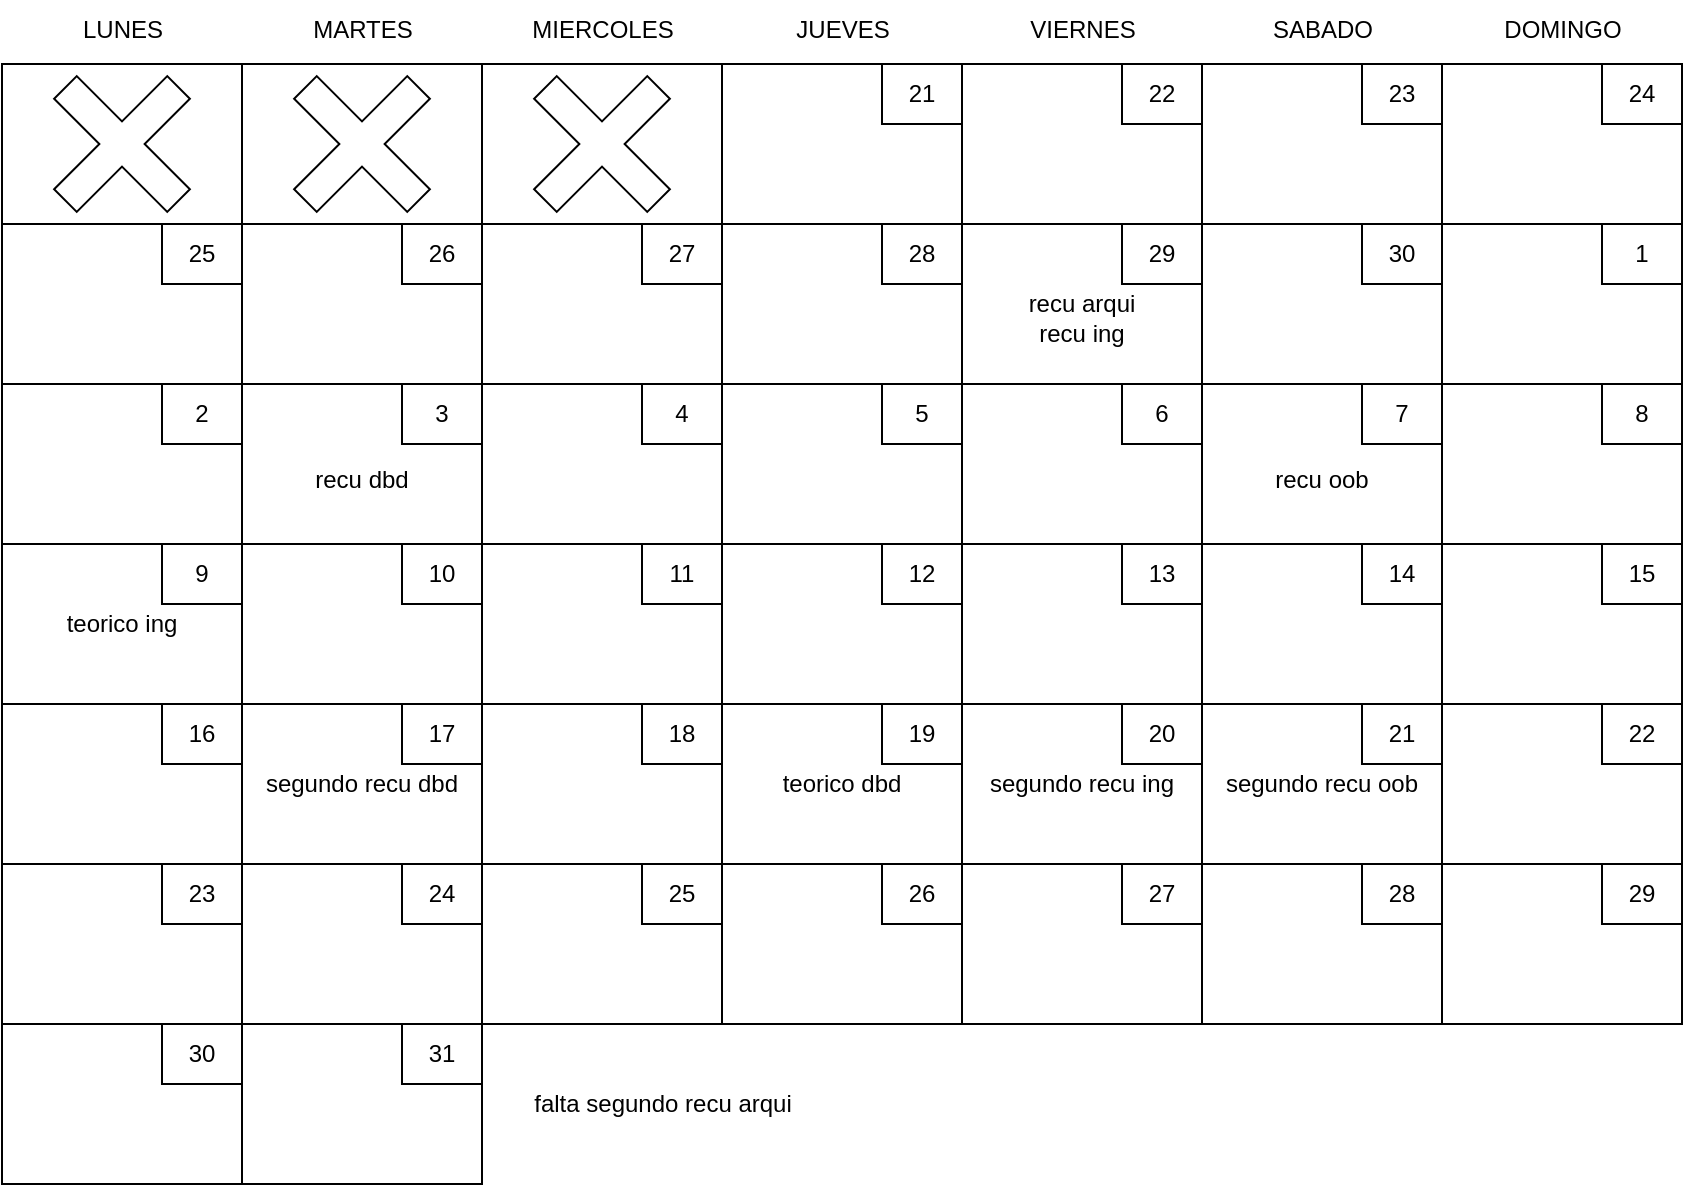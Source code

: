 <mxfile version="24.8.4">
  <diagram name="Página-1" id="HRJ0XqZTjXJSTezeQA1h">
    <mxGraphModel dx="1434" dy="744" grid="1" gridSize="10" guides="1" tooltips="1" connect="1" arrows="1" fold="1" page="1" pageScale="1" pageWidth="1169" pageHeight="827" math="0" shadow="0">
      <root>
        <mxCell id="0" />
        <mxCell id="1" parent="0" />
        <mxCell id="MOICCmQpvW0MQzjtMcg7-1" value="" style="rounded=0;whiteSpace=wrap;html=1;" vertex="1" parent="1">
          <mxGeometry x="200" y="120" width="120" height="80" as="geometry" />
        </mxCell>
        <mxCell id="MOICCmQpvW0MQzjtMcg7-2" value="" style="rounded=0;whiteSpace=wrap;html=1;" vertex="1" parent="1">
          <mxGeometry x="320" y="120" width="120" height="80" as="geometry" />
        </mxCell>
        <mxCell id="MOICCmQpvW0MQzjtMcg7-3" value="" style="rounded=0;whiteSpace=wrap;html=1;" vertex="1" parent="1">
          <mxGeometry x="440" y="120" width="120" height="80" as="geometry" />
        </mxCell>
        <mxCell id="MOICCmQpvW0MQzjtMcg7-4" value="" style="rounded=0;whiteSpace=wrap;html=1;" vertex="1" parent="1">
          <mxGeometry x="560" y="120" width="120" height="80" as="geometry" />
        </mxCell>
        <mxCell id="MOICCmQpvW0MQzjtMcg7-5" value="" style="rounded=0;whiteSpace=wrap;html=1;" vertex="1" parent="1">
          <mxGeometry x="680" y="120" width="120" height="80" as="geometry" />
        </mxCell>
        <mxCell id="MOICCmQpvW0MQzjtMcg7-6" value="" style="rounded=0;whiteSpace=wrap;html=1;" vertex="1" parent="1">
          <mxGeometry x="800" y="120" width="120" height="80" as="geometry" />
        </mxCell>
        <mxCell id="MOICCmQpvW0MQzjtMcg7-7" value="" style="rounded=0;whiteSpace=wrap;html=1;" vertex="1" parent="1">
          <mxGeometry x="920" y="120" width="120" height="80" as="geometry" />
        </mxCell>
        <mxCell id="MOICCmQpvW0MQzjtMcg7-9" value="" style="rounded=0;whiteSpace=wrap;html=1;" vertex="1" parent="1">
          <mxGeometry x="200" y="200" width="120" height="80" as="geometry" />
        </mxCell>
        <mxCell id="MOICCmQpvW0MQzjtMcg7-10" value="" style="rounded=0;whiteSpace=wrap;html=1;" vertex="1" parent="1">
          <mxGeometry x="320" y="200" width="120" height="80" as="geometry" />
        </mxCell>
        <mxCell id="MOICCmQpvW0MQzjtMcg7-11" value="" style="rounded=0;whiteSpace=wrap;html=1;" vertex="1" parent="1">
          <mxGeometry x="440" y="200" width="120" height="80" as="geometry" />
        </mxCell>
        <mxCell id="MOICCmQpvW0MQzjtMcg7-12" value="" style="rounded=0;whiteSpace=wrap;html=1;" vertex="1" parent="1">
          <mxGeometry x="560" y="200" width="120" height="80" as="geometry" />
        </mxCell>
        <mxCell id="MOICCmQpvW0MQzjtMcg7-13" value="&lt;div&gt;&lt;br&gt;&lt;/div&gt;recu arqui&lt;div&gt;recu ing&lt;/div&gt;" style="rounded=0;whiteSpace=wrap;html=1;" vertex="1" parent="1">
          <mxGeometry x="680" y="200" width="120" height="80" as="geometry" />
        </mxCell>
        <mxCell id="MOICCmQpvW0MQzjtMcg7-14" value="" style="rounded=0;whiteSpace=wrap;html=1;" vertex="1" parent="1">
          <mxGeometry x="800" y="200" width="120" height="80" as="geometry" />
        </mxCell>
        <mxCell id="MOICCmQpvW0MQzjtMcg7-15" value="" style="rounded=0;whiteSpace=wrap;html=1;" vertex="1" parent="1">
          <mxGeometry x="920" y="200" width="120" height="80" as="geometry" />
        </mxCell>
        <mxCell id="MOICCmQpvW0MQzjtMcg7-16" value="" style="rounded=0;whiteSpace=wrap;html=1;" vertex="1" parent="1">
          <mxGeometry x="200" y="280" width="120" height="80" as="geometry" />
        </mxCell>
        <mxCell id="MOICCmQpvW0MQzjtMcg7-17" value="&lt;div&gt;&lt;br&gt;&lt;/div&gt;&lt;div&gt;recu dbd&lt;/div&gt;" style="rounded=0;whiteSpace=wrap;html=1;" vertex="1" parent="1">
          <mxGeometry x="320" y="280" width="120" height="80" as="geometry" />
        </mxCell>
        <mxCell id="MOICCmQpvW0MQzjtMcg7-18" value="" style="rounded=0;whiteSpace=wrap;html=1;" vertex="1" parent="1">
          <mxGeometry x="440" y="280" width="120" height="80" as="geometry" />
        </mxCell>
        <mxCell id="MOICCmQpvW0MQzjtMcg7-19" value="" style="rounded=0;whiteSpace=wrap;html=1;" vertex="1" parent="1">
          <mxGeometry x="560" y="280" width="120" height="80" as="geometry" />
        </mxCell>
        <mxCell id="MOICCmQpvW0MQzjtMcg7-20" value="" style="rounded=0;whiteSpace=wrap;html=1;" vertex="1" parent="1">
          <mxGeometry x="680" y="280" width="120" height="80" as="geometry" />
        </mxCell>
        <mxCell id="MOICCmQpvW0MQzjtMcg7-21" value="&lt;div&gt;&lt;br&gt;&lt;/div&gt;&lt;div&gt;recu oob&lt;/div&gt;" style="rounded=0;whiteSpace=wrap;html=1;" vertex="1" parent="1">
          <mxGeometry x="800" y="280" width="120" height="80" as="geometry" />
        </mxCell>
        <mxCell id="MOICCmQpvW0MQzjtMcg7-22" value="" style="rounded=0;whiteSpace=wrap;html=1;" vertex="1" parent="1">
          <mxGeometry x="920" y="280" width="120" height="80" as="geometry" />
        </mxCell>
        <mxCell id="MOICCmQpvW0MQzjtMcg7-23" value="teorico ing" style="rounded=0;whiteSpace=wrap;html=1;" vertex="1" parent="1">
          <mxGeometry x="200" y="360" width="120" height="80" as="geometry" />
        </mxCell>
        <mxCell id="MOICCmQpvW0MQzjtMcg7-24" value="" style="rounded=0;whiteSpace=wrap;html=1;" vertex="1" parent="1">
          <mxGeometry x="320" y="360" width="120" height="80" as="geometry" />
        </mxCell>
        <mxCell id="MOICCmQpvW0MQzjtMcg7-25" value="" style="rounded=0;whiteSpace=wrap;html=1;" vertex="1" parent="1">
          <mxGeometry x="440" y="360" width="120" height="80" as="geometry" />
        </mxCell>
        <mxCell id="MOICCmQpvW0MQzjtMcg7-26" value="" style="rounded=0;whiteSpace=wrap;html=1;" vertex="1" parent="1">
          <mxGeometry x="560" y="360" width="120" height="80" as="geometry" />
        </mxCell>
        <mxCell id="MOICCmQpvW0MQzjtMcg7-27" value="" style="rounded=0;whiteSpace=wrap;html=1;" vertex="1" parent="1">
          <mxGeometry x="680" y="360" width="120" height="80" as="geometry" />
        </mxCell>
        <mxCell id="MOICCmQpvW0MQzjtMcg7-28" value="" style="rounded=0;whiteSpace=wrap;html=1;" vertex="1" parent="1">
          <mxGeometry x="800" y="360" width="120" height="80" as="geometry" />
        </mxCell>
        <mxCell id="MOICCmQpvW0MQzjtMcg7-29" value="" style="rounded=0;whiteSpace=wrap;html=1;" vertex="1" parent="1">
          <mxGeometry x="920" y="360" width="120" height="80" as="geometry" />
        </mxCell>
        <mxCell id="MOICCmQpvW0MQzjtMcg7-30" value="" style="rounded=0;whiteSpace=wrap;html=1;" vertex="1" parent="1">
          <mxGeometry x="200" y="440" width="120" height="80" as="geometry" />
        </mxCell>
        <mxCell id="MOICCmQpvW0MQzjtMcg7-31" value="segundo recu dbd" style="rounded=0;whiteSpace=wrap;html=1;" vertex="1" parent="1">
          <mxGeometry x="320" y="440" width="120" height="80" as="geometry" />
        </mxCell>
        <mxCell id="MOICCmQpvW0MQzjtMcg7-32" value="" style="rounded=0;whiteSpace=wrap;html=1;" vertex="1" parent="1">
          <mxGeometry x="440" y="440" width="120" height="80" as="geometry" />
        </mxCell>
        <mxCell id="MOICCmQpvW0MQzjtMcg7-33" value="teorico dbd" style="rounded=0;whiteSpace=wrap;html=1;" vertex="1" parent="1">
          <mxGeometry x="560" y="440" width="120" height="80" as="geometry" />
        </mxCell>
        <mxCell id="MOICCmQpvW0MQzjtMcg7-34" value="segundo recu ing" style="rounded=0;whiteSpace=wrap;html=1;" vertex="1" parent="1">
          <mxGeometry x="680" y="440" width="120" height="80" as="geometry" />
        </mxCell>
        <mxCell id="MOICCmQpvW0MQzjtMcg7-35" value="segundo recu oob" style="rounded=0;whiteSpace=wrap;html=1;" vertex="1" parent="1">
          <mxGeometry x="800" y="440" width="120" height="80" as="geometry" />
        </mxCell>
        <mxCell id="MOICCmQpvW0MQzjtMcg7-36" value="" style="rounded=0;whiteSpace=wrap;html=1;" vertex="1" parent="1">
          <mxGeometry x="920" y="440" width="120" height="80" as="geometry" />
        </mxCell>
        <mxCell id="MOICCmQpvW0MQzjtMcg7-37" value="" style="rounded=0;whiteSpace=wrap;html=1;" vertex="1" parent="1">
          <mxGeometry x="200" y="520" width="120" height="80" as="geometry" />
        </mxCell>
        <mxCell id="MOICCmQpvW0MQzjtMcg7-38" value="" style="rounded=0;whiteSpace=wrap;html=1;" vertex="1" parent="1">
          <mxGeometry x="320" y="520" width="120" height="80" as="geometry" />
        </mxCell>
        <mxCell id="MOICCmQpvW0MQzjtMcg7-39" value="" style="rounded=0;whiteSpace=wrap;html=1;" vertex="1" parent="1">
          <mxGeometry x="440" y="520" width="120" height="80" as="geometry" />
        </mxCell>
        <mxCell id="MOICCmQpvW0MQzjtMcg7-40" value="" style="rounded=0;whiteSpace=wrap;html=1;" vertex="1" parent="1">
          <mxGeometry x="560" y="520" width="120" height="80" as="geometry" />
        </mxCell>
        <mxCell id="MOICCmQpvW0MQzjtMcg7-41" value="" style="rounded=0;whiteSpace=wrap;html=1;" vertex="1" parent="1">
          <mxGeometry x="680" y="520" width="120" height="80" as="geometry" />
        </mxCell>
        <mxCell id="MOICCmQpvW0MQzjtMcg7-42" value="" style="rounded=0;whiteSpace=wrap;html=1;" vertex="1" parent="1">
          <mxGeometry x="800" y="520" width="120" height="80" as="geometry" />
        </mxCell>
        <mxCell id="MOICCmQpvW0MQzjtMcg7-43" value="" style="rounded=0;whiteSpace=wrap;html=1;" vertex="1" parent="1">
          <mxGeometry x="920" y="520" width="120" height="80" as="geometry" />
        </mxCell>
        <mxCell id="MOICCmQpvW0MQzjtMcg7-44" value="" style="rounded=0;whiteSpace=wrap;html=1;" vertex="1" parent="1">
          <mxGeometry x="200" y="600" width="120" height="80" as="geometry" />
        </mxCell>
        <mxCell id="MOICCmQpvW0MQzjtMcg7-45" value="" style="rounded=0;whiteSpace=wrap;html=1;" vertex="1" parent="1">
          <mxGeometry x="320" y="600" width="120" height="80" as="geometry" />
        </mxCell>
        <mxCell id="MOICCmQpvW0MQzjtMcg7-59" value="21" style="rounded=0;whiteSpace=wrap;html=1;" vertex="1" parent="1">
          <mxGeometry x="640" y="120" width="40" height="30" as="geometry" />
        </mxCell>
        <mxCell id="MOICCmQpvW0MQzjtMcg7-60" value="22" style="rounded=0;whiteSpace=wrap;html=1;" vertex="1" parent="1">
          <mxGeometry x="760" y="120" width="40" height="30" as="geometry" />
        </mxCell>
        <mxCell id="MOICCmQpvW0MQzjtMcg7-61" value="23" style="rounded=0;whiteSpace=wrap;html=1;" vertex="1" parent="1">
          <mxGeometry x="880" y="120" width="40" height="30" as="geometry" />
        </mxCell>
        <mxCell id="MOICCmQpvW0MQzjtMcg7-62" value="24" style="rounded=0;whiteSpace=wrap;html=1;" vertex="1" parent="1">
          <mxGeometry x="1000" y="120" width="40" height="30" as="geometry" />
        </mxCell>
        <mxCell id="MOICCmQpvW0MQzjtMcg7-66" value="28" style="rounded=0;whiteSpace=wrap;html=1;" vertex="1" parent="1">
          <mxGeometry x="640" y="200" width="40" height="30" as="geometry" />
        </mxCell>
        <mxCell id="MOICCmQpvW0MQzjtMcg7-67" value="29" style="rounded=0;whiteSpace=wrap;html=1;" vertex="1" parent="1">
          <mxGeometry x="760" y="200" width="40" height="30" as="geometry" />
        </mxCell>
        <mxCell id="MOICCmQpvW0MQzjtMcg7-68" value="30" style="rounded=0;whiteSpace=wrap;html=1;" vertex="1" parent="1">
          <mxGeometry x="880" y="200" width="40" height="30" as="geometry" />
        </mxCell>
        <mxCell id="MOICCmQpvW0MQzjtMcg7-69" value="1" style="rounded=0;whiteSpace=wrap;html=1;" vertex="1" parent="1">
          <mxGeometry x="1000" y="200" width="40" height="30" as="geometry" />
        </mxCell>
        <mxCell id="MOICCmQpvW0MQzjtMcg7-70" value="27" style="rounded=0;whiteSpace=wrap;html=1;" vertex="1" parent="1">
          <mxGeometry x="520" y="200" width="40" height="30" as="geometry" />
        </mxCell>
        <mxCell id="MOICCmQpvW0MQzjtMcg7-71" value="26" style="rounded=0;whiteSpace=wrap;html=1;" vertex="1" parent="1">
          <mxGeometry x="400" y="200" width="40" height="30" as="geometry" />
        </mxCell>
        <mxCell id="MOICCmQpvW0MQzjtMcg7-72" value="25" style="rounded=0;whiteSpace=wrap;html=1;" vertex="1" parent="1">
          <mxGeometry x="280" y="200" width="40" height="30" as="geometry" />
        </mxCell>
        <mxCell id="MOICCmQpvW0MQzjtMcg7-73" value="5" style="rounded=0;whiteSpace=wrap;html=1;" vertex="1" parent="1">
          <mxGeometry x="640" y="280" width="40" height="30" as="geometry" />
        </mxCell>
        <mxCell id="MOICCmQpvW0MQzjtMcg7-74" value="6" style="rounded=0;whiteSpace=wrap;html=1;" vertex="1" parent="1">
          <mxGeometry x="760" y="280" width="40" height="30" as="geometry" />
        </mxCell>
        <mxCell id="MOICCmQpvW0MQzjtMcg7-75" value="7" style="rounded=0;whiteSpace=wrap;html=1;" vertex="1" parent="1">
          <mxGeometry x="880" y="280" width="40" height="30" as="geometry" />
        </mxCell>
        <mxCell id="MOICCmQpvW0MQzjtMcg7-76" value="8" style="rounded=0;whiteSpace=wrap;html=1;" vertex="1" parent="1">
          <mxGeometry x="1000" y="280" width="40" height="30" as="geometry" />
        </mxCell>
        <mxCell id="MOICCmQpvW0MQzjtMcg7-77" value="4" style="rounded=0;whiteSpace=wrap;html=1;" vertex="1" parent="1">
          <mxGeometry x="520" y="280" width="40" height="30" as="geometry" />
        </mxCell>
        <mxCell id="MOICCmQpvW0MQzjtMcg7-78" value="3" style="rounded=0;whiteSpace=wrap;html=1;" vertex="1" parent="1">
          <mxGeometry x="400" y="280" width="40" height="30" as="geometry" />
        </mxCell>
        <mxCell id="MOICCmQpvW0MQzjtMcg7-79" value="2" style="rounded=0;whiteSpace=wrap;html=1;" vertex="1" parent="1">
          <mxGeometry x="280" y="280" width="40" height="30" as="geometry" />
        </mxCell>
        <mxCell id="MOICCmQpvW0MQzjtMcg7-80" value="12" style="rounded=0;whiteSpace=wrap;html=1;" vertex="1" parent="1">
          <mxGeometry x="640" y="360" width="40" height="30" as="geometry" />
        </mxCell>
        <mxCell id="MOICCmQpvW0MQzjtMcg7-81" value="13" style="rounded=0;whiteSpace=wrap;html=1;" vertex="1" parent="1">
          <mxGeometry x="760" y="360" width="40" height="30" as="geometry" />
        </mxCell>
        <mxCell id="MOICCmQpvW0MQzjtMcg7-82" value="14" style="rounded=0;whiteSpace=wrap;html=1;" vertex="1" parent="1">
          <mxGeometry x="880" y="360" width="40" height="30" as="geometry" />
        </mxCell>
        <mxCell id="MOICCmQpvW0MQzjtMcg7-83" value="15" style="rounded=0;whiteSpace=wrap;html=1;" vertex="1" parent="1">
          <mxGeometry x="1000" y="360" width="40" height="30" as="geometry" />
        </mxCell>
        <mxCell id="MOICCmQpvW0MQzjtMcg7-84" value="11" style="rounded=0;whiteSpace=wrap;html=1;" vertex="1" parent="1">
          <mxGeometry x="520" y="360" width="40" height="30" as="geometry" />
        </mxCell>
        <mxCell id="MOICCmQpvW0MQzjtMcg7-85" value="10" style="rounded=0;whiteSpace=wrap;html=1;" vertex="1" parent="1">
          <mxGeometry x="400" y="360" width="40" height="30" as="geometry" />
        </mxCell>
        <mxCell id="MOICCmQpvW0MQzjtMcg7-86" value="9" style="rounded=0;whiteSpace=wrap;html=1;" vertex="1" parent="1">
          <mxGeometry x="280" y="360" width="40" height="30" as="geometry" />
        </mxCell>
        <mxCell id="MOICCmQpvW0MQzjtMcg7-87" value="19" style="rounded=0;whiteSpace=wrap;html=1;" vertex="1" parent="1">
          <mxGeometry x="640" y="440" width="40" height="30" as="geometry" />
        </mxCell>
        <mxCell id="MOICCmQpvW0MQzjtMcg7-88" value="20" style="rounded=0;whiteSpace=wrap;html=1;" vertex="1" parent="1">
          <mxGeometry x="760" y="440" width="40" height="30" as="geometry" />
        </mxCell>
        <mxCell id="MOICCmQpvW0MQzjtMcg7-89" value="21" style="rounded=0;whiteSpace=wrap;html=1;" vertex="1" parent="1">
          <mxGeometry x="880" y="440" width="40" height="30" as="geometry" />
        </mxCell>
        <mxCell id="MOICCmQpvW0MQzjtMcg7-90" value="22" style="rounded=0;whiteSpace=wrap;html=1;" vertex="1" parent="1">
          <mxGeometry x="1000" y="440" width="40" height="30" as="geometry" />
        </mxCell>
        <mxCell id="MOICCmQpvW0MQzjtMcg7-91" value="18" style="rounded=0;whiteSpace=wrap;html=1;" vertex="1" parent="1">
          <mxGeometry x="520" y="440" width="40" height="30" as="geometry" />
        </mxCell>
        <mxCell id="MOICCmQpvW0MQzjtMcg7-92" value="17" style="rounded=0;whiteSpace=wrap;html=1;" vertex="1" parent="1">
          <mxGeometry x="400" y="440" width="40" height="30" as="geometry" />
        </mxCell>
        <mxCell id="MOICCmQpvW0MQzjtMcg7-93" value="16" style="rounded=0;whiteSpace=wrap;html=1;" vertex="1" parent="1">
          <mxGeometry x="280" y="440" width="40" height="30" as="geometry" />
        </mxCell>
        <mxCell id="MOICCmQpvW0MQzjtMcg7-94" value="26" style="rounded=0;whiteSpace=wrap;html=1;" vertex="1" parent="1">
          <mxGeometry x="640" y="520" width="40" height="30" as="geometry" />
        </mxCell>
        <mxCell id="MOICCmQpvW0MQzjtMcg7-95" value="27" style="rounded=0;whiteSpace=wrap;html=1;" vertex="1" parent="1">
          <mxGeometry x="760" y="520" width="40" height="30" as="geometry" />
        </mxCell>
        <mxCell id="MOICCmQpvW0MQzjtMcg7-96" value="28" style="rounded=0;whiteSpace=wrap;html=1;" vertex="1" parent="1">
          <mxGeometry x="880" y="520" width="40" height="30" as="geometry" />
        </mxCell>
        <mxCell id="MOICCmQpvW0MQzjtMcg7-97" value="29" style="rounded=0;whiteSpace=wrap;html=1;" vertex="1" parent="1">
          <mxGeometry x="1000" y="520" width="40" height="30" as="geometry" />
        </mxCell>
        <mxCell id="MOICCmQpvW0MQzjtMcg7-98" value="25" style="rounded=0;whiteSpace=wrap;html=1;" vertex="1" parent="1">
          <mxGeometry x="520" y="520" width="40" height="30" as="geometry" />
        </mxCell>
        <mxCell id="MOICCmQpvW0MQzjtMcg7-99" value="24" style="rounded=0;whiteSpace=wrap;html=1;" vertex="1" parent="1">
          <mxGeometry x="400" y="520" width="40" height="30" as="geometry" />
        </mxCell>
        <mxCell id="MOICCmQpvW0MQzjtMcg7-100" value="23" style="rounded=0;whiteSpace=wrap;html=1;" vertex="1" parent="1">
          <mxGeometry x="280" y="520" width="40" height="30" as="geometry" />
        </mxCell>
        <mxCell id="MOICCmQpvW0MQzjtMcg7-106" value="31" style="rounded=0;whiteSpace=wrap;html=1;" vertex="1" parent="1">
          <mxGeometry x="400" y="600" width="40" height="30" as="geometry" />
        </mxCell>
        <mxCell id="MOICCmQpvW0MQzjtMcg7-107" value="30" style="rounded=0;whiteSpace=wrap;html=1;" vertex="1" parent="1">
          <mxGeometry x="280" y="600" width="40" height="30" as="geometry" />
        </mxCell>
        <mxCell id="MOICCmQpvW0MQzjtMcg7-108" value="" style="shape=cross;whiteSpace=wrap;html=1;rotation=-45;" vertex="1" parent="1">
          <mxGeometry x="220" y="120" width="80" height="80" as="geometry" />
        </mxCell>
        <mxCell id="MOICCmQpvW0MQzjtMcg7-109" value="" style="shape=cross;whiteSpace=wrap;html=1;rotation=-45;" vertex="1" parent="1">
          <mxGeometry x="340" y="120" width="80" height="80" as="geometry" />
        </mxCell>
        <mxCell id="MOICCmQpvW0MQzjtMcg7-110" value="" style="shape=cross;whiteSpace=wrap;html=1;rotation=-45;" vertex="1" parent="1">
          <mxGeometry x="460" y="120" width="80" height="80" as="geometry" />
        </mxCell>
        <mxCell id="MOICCmQpvW0MQzjtMcg7-111" value="LUNES" style="text;html=1;align=center;verticalAlign=middle;resizable=0;points=[];autosize=1;strokeColor=none;fillColor=none;" vertex="1" parent="1">
          <mxGeometry x="230" y="88" width="60" height="30" as="geometry" />
        </mxCell>
        <mxCell id="MOICCmQpvW0MQzjtMcg7-112" value="MARTES" style="text;html=1;align=center;verticalAlign=middle;resizable=0;points=[];autosize=1;strokeColor=none;fillColor=none;" vertex="1" parent="1">
          <mxGeometry x="345" y="88" width="70" height="30" as="geometry" />
        </mxCell>
        <mxCell id="MOICCmQpvW0MQzjtMcg7-113" value="MIERCOLES" style="text;html=1;align=center;verticalAlign=middle;resizable=0;points=[];autosize=1;strokeColor=none;fillColor=none;" vertex="1" parent="1">
          <mxGeometry x="455" y="88" width="90" height="30" as="geometry" />
        </mxCell>
        <mxCell id="MOICCmQpvW0MQzjtMcg7-114" value="JUEVES" style="text;html=1;align=center;verticalAlign=middle;resizable=0;points=[];autosize=1;strokeColor=none;fillColor=none;" vertex="1" parent="1">
          <mxGeometry x="585" y="88" width="70" height="30" as="geometry" />
        </mxCell>
        <mxCell id="MOICCmQpvW0MQzjtMcg7-115" value="VIERNES" style="text;html=1;align=center;verticalAlign=middle;resizable=0;points=[];autosize=1;strokeColor=none;fillColor=none;" vertex="1" parent="1">
          <mxGeometry x="700" y="88" width="80" height="30" as="geometry" />
        </mxCell>
        <mxCell id="MOICCmQpvW0MQzjtMcg7-116" value="SABADO" style="text;html=1;align=center;verticalAlign=middle;resizable=0;points=[];autosize=1;strokeColor=none;fillColor=none;" vertex="1" parent="1">
          <mxGeometry x="825" y="88" width="70" height="30" as="geometry" />
        </mxCell>
        <mxCell id="MOICCmQpvW0MQzjtMcg7-117" value="DOMINGO" style="text;html=1;align=center;verticalAlign=middle;resizable=0;points=[];autosize=1;strokeColor=none;fillColor=none;" vertex="1" parent="1">
          <mxGeometry x="940" y="88" width="80" height="30" as="geometry" />
        </mxCell>
        <mxCell id="MOICCmQpvW0MQzjtMcg7-118" value="falta segundo recu arqui" style="text;html=1;align=center;verticalAlign=middle;resizable=0;points=[];autosize=1;strokeColor=none;fillColor=none;" vertex="1" parent="1">
          <mxGeometry x="455" y="625" width="150" height="30" as="geometry" />
        </mxCell>
      </root>
    </mxGraphModel>
  </diagram>
</mxfile>
